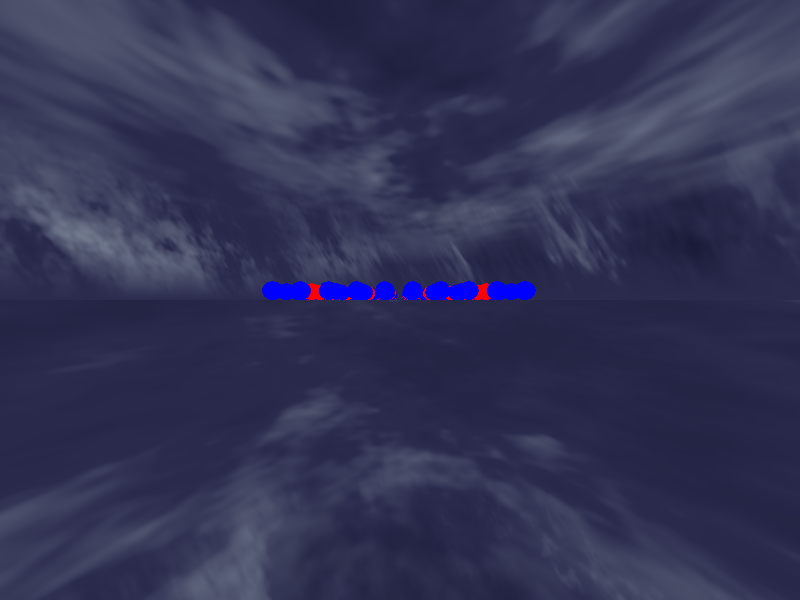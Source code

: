 //afterburner
#version 3.7;

#include "colors.inc"
#include "skies.inc"

global_settings {
	assumed_gamma 2.2
	max_trace_level 20
}

camera {
	location <-0,0,-30>
	look_at <0,0,10>
	angle 120
}

light_source { <7, 100, -100> color rgb 1}

// 空と霞

sky_sphere {
    S_Cloud4
}

#declare si = .8;
#declare s = si*3;
#declare num = 4;
#declare cls = 10;

#declare points = array[cls * num][cls]
{
	{0,0,0,0,0, 0,0,0,0,0},
	{0,0,0,0,1, 1,0,0,0,0},
	{0,0,0,1,0, 0,1,0,0,0},
	{0,0,1,0,0, 0,0,1,0,0},
	{0,1,0,0,0, 0,0,0,1,0},

	{0,1,0,0,0, 0,0,0,1,0},
	{0,1,1,1,1, 1,1,1,1,0},
	{0,1,0,0,0, 0,0,0,1,0},
	{0,1,0,0,0, 0,0,0,1,0},
	{0,0,0,0,0, 0,0,0,0,0},
	

//smile for all
	{0,0,0,0,0, 0,0,0,0,0},
	{0,2,2,0,0, 0,0,2,2,0},
	{2,0,0,2,0, 0,2,0,0,2},
	{0,0,0,0,0, 0,0,0,0,0},
	{0,0,0,0,0, 0,0,0,0,0},

	{0,0,0,0,0, 0,0,0,0,0},
	{0,2,0,0,0, 0,0,0,2,0},
	{0,0,2,0,0, 0,0,2,0,0},
	{0,0,0,2,2, 2,2,0,0,0},
	{0,0,0,0,0, 0,0,0,0,0},

//fujiyama
	{7,7,7,7,7, 7,7,7,7,7},
	{7,7,7,7,7, 7,7,7,7,7},
	{7,7,7,7,7, 0,7,7,7,7},
	{7,7,7,7,6, 0,0,7,7,7},
	{7,7,7,6,6, 0,0,7,7,7},

	{7,7,6,6,6, 0,6,0,7,7},
	{7,7,0,6,0, 0,6,0,7,7},
	{7,0,0,6,0, 0,0,6,0,7},
	{0,0,0,0,0, 0,0,0,0,0},
	{0,0,0,0,0, 0,0,0,0,0},

//syuriken
	{6,6,5,4,4, 6,6,6,6,6},
	{6,6,6,5,4, 4,6,6,6,5},
	{6,6,6,6,4, 4,6,6,5,4},
	{6,6,6,5,4, 4,4,6,5,4},
	{6,4,4,4,3, 4,4,4,4,4},

	{6,4,4,3,3, 3,4,4,4,6},
	{4,4,4,4,3, 4,4,4,6,6},
	{4,5,5,6,4, 4,5,6,6,6},
	{5,6,6,6,4, 4,5,6,6,6},
	{6,6,6,6,6, 4,4,5,6,6}
	
	
};

#declare col = array[8]
	 {Blue, Red, Yellow
	,Black	,DimGray	, Gray
	,White, DarkTurquoise};

#declare in = int((clock-.0001) / (1/num));
#if (in < 0 )
	#declare in = 0;
#end


#declare panel = union{
	#for (i,0,cls-1)
		#for (j,0,cls-1)
			sphere{<i *s - s*cls/2
				  ,-j *s + s*cls*1.2 -s*cls/2,0>  
				 si
				 pigment{col[points[j+cls*in][i]]}}
		#end
	#end
	translate<1.1,-5.4,-.8>
	rotate x*90
};

object{panel rotate<360*num*clock , 360*clock , 720*clock>}

